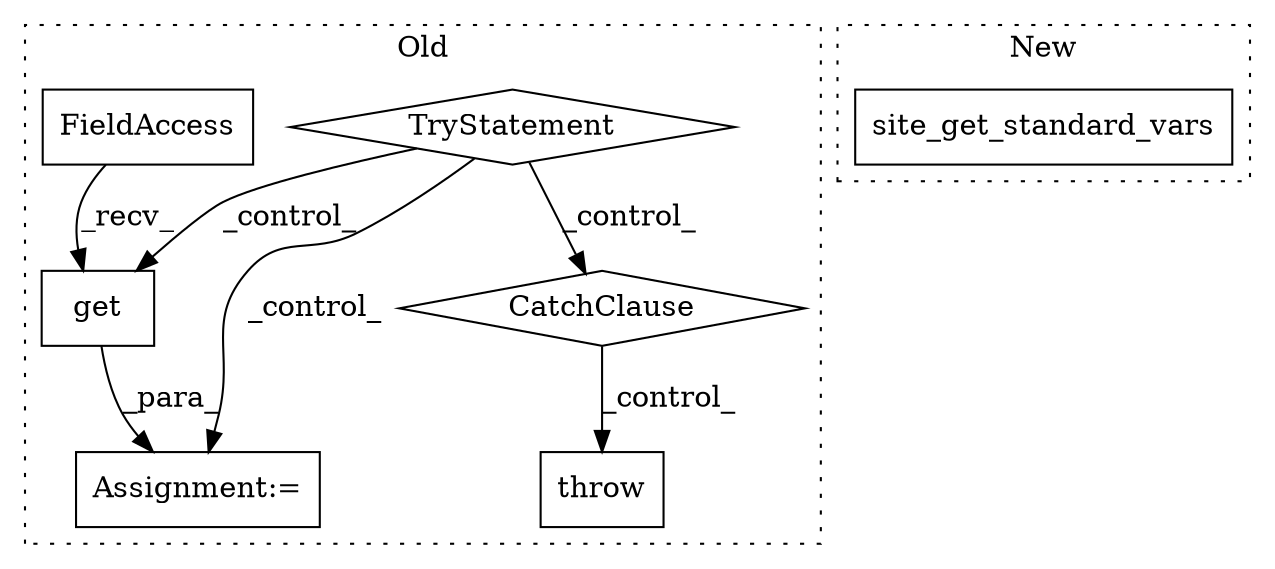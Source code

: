 digraph G {
subgraph cluster0 {
1 [label="CatchClause" a="12" s="1071,1116" l="11,2" shape="diamond"];
3 [label="throw" a="53" s="1126" l="6" shape="box"];
4 [label="TryStatement" a="54" s="1002" l="4" shape="diamond"];
5 [label="get" a="32" s="1042,1061" l="4,1" shape="box"];
6 [label="FieldAccess" a="22" s="1024" l="17" shape="box"];
7 [label="Assignment:=" a="7" s="1023" l="1" shape="box"];
label = "Old";
style="dotted";
}
subgraph cluster1 {
2 [label="site_get_standard_vars" a="32" s="1148,1186" l="23,1" shape="box"];
label = "New";
style="dotted";
}
1 -> 3 [label="_control_"];
4 -> 1 [label="_control_"];
4 -> 7 [label="_control_"];
4 -> 5 [label="_control_"];
5 -> 7 [label="_para_"];
6 -> 5 [label="_recv_"];
}